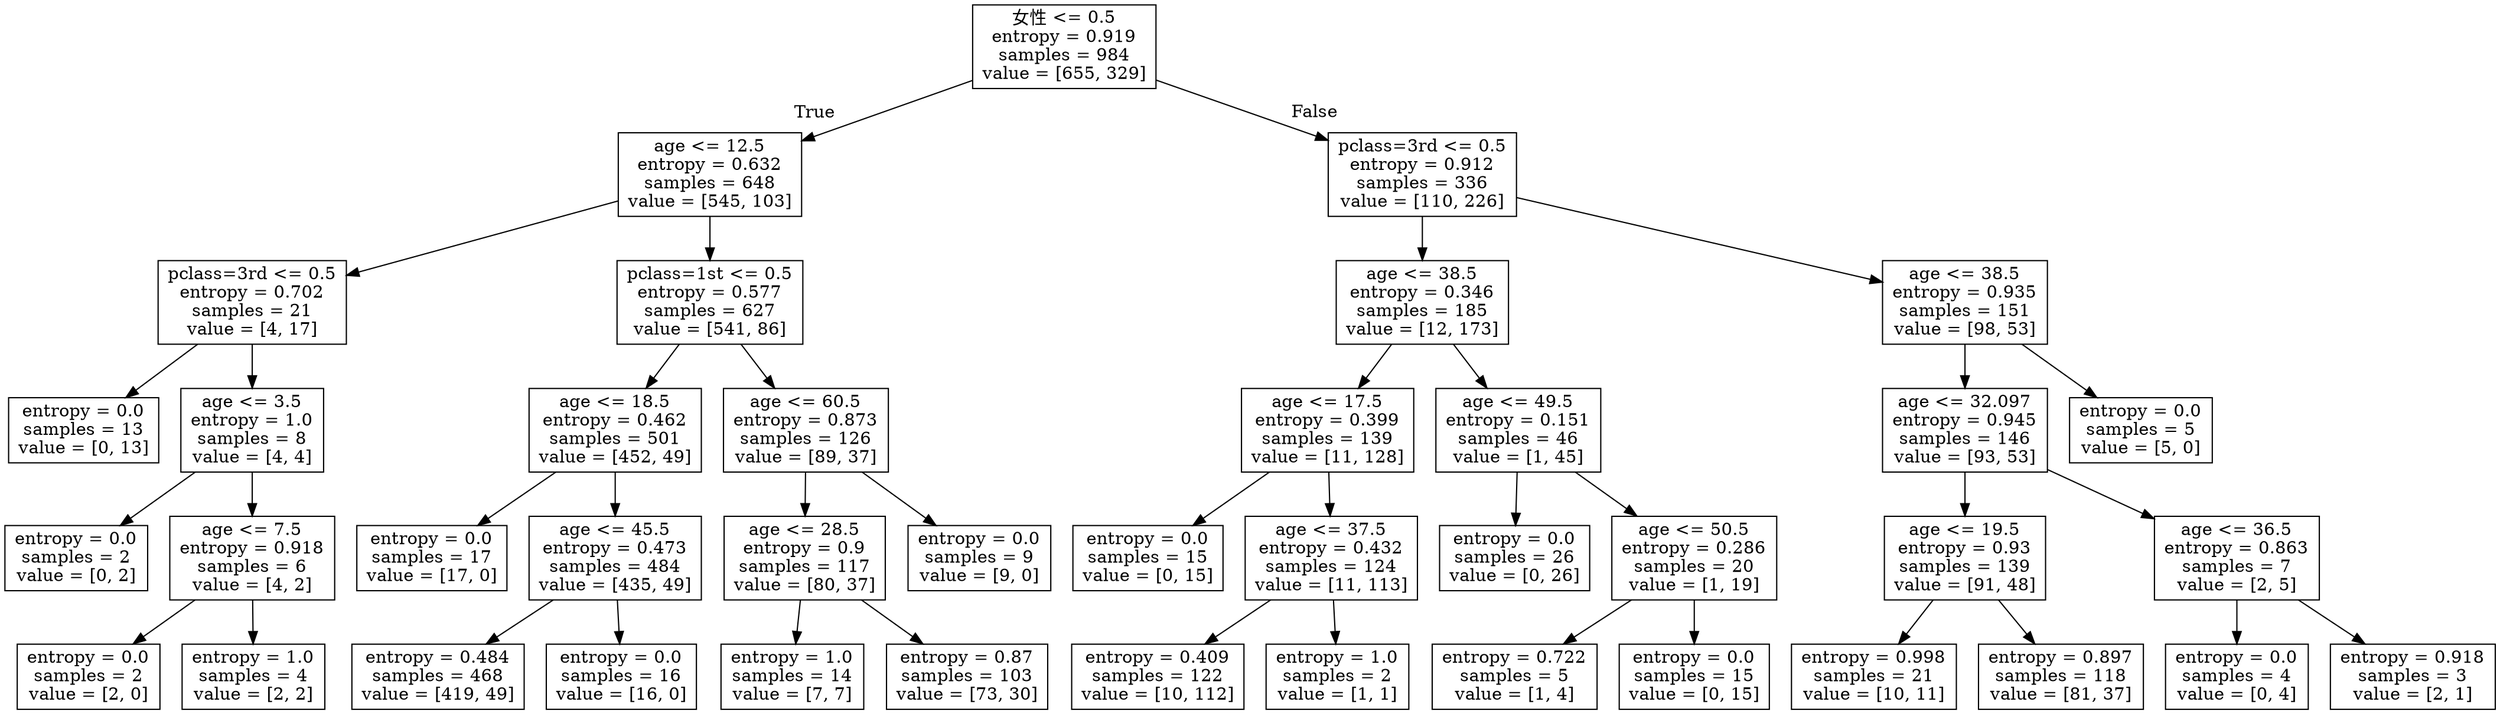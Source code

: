digraph Tree {
node [shape=box] ;
0 [label="女性 <= 0.5\nentropy = 0.919\nsamples = 984\nvalue = [655, 329]"] ;
1 [label="age <= 12.5\nentropy = 0.632\nsamples = 648\nvalue = [545, 103]"] ;
0 -> 1 [labeldistance=2.5, labelangle=45, headlabel="True"] ;
2 [label="pclass=3rd <= 0.5\nentropy = 0.702\nsamples = 21\nvalue = [4, 17]"] ;
1 -> 2 ;
3 [label="entropy = 0.0\nsamples = 13\nvalue = [0, 13]"] ;
2 -> 3 ;
4 [label="age <= 3.5\nentropy = 1.0\nsamples = 8\nvalue = [4, 4]"] ;
2 -> 4 ;
5 [label="entropy = 0.0\nsamples = 2\nvalue = [0, 2]"] ;
4 -> 5 ;
6 [label="age <= 7.5\nentropy = 0.918\nsamples = 6\nvalue = [4, 2]"] ;
4 -> 6 ;
7 [label="entropy = 0.0\nsamples = 2\nvalue = [2, 0]"] ;
6 -> 7 ;
8 [label="entropy = 1.0\nsamples = 4\nvalue = [2, 2]"] ;
6 -> 8 ;
9 [label="pclass=1st <= 0.5\nentropy = 0.577\nsamples = 627\nvalue = [541, 86]"] ;
1 -> 9 ;
10 [label="age <= 18.5\nentropy = 0.462\nsamples = 501\nvalue = [452, 49]"] ;
9 -> 10 ;
11 [label="entropy = 0.0\nsamples = 17\nvalue = [17, 0]"] ;
10 -> 11 ;
12 [label="age <= 45.5\nentropy = 0.473\nsamples = 484\nvalue = [435, 49]"] ;
10 -> 12 ;
13 [label="entropy = 0.484\nsamples = 468\nvalue = [419, 49]"] ;
12 -> 13 ;
14 [label="entropy = 0.0\nsamples = 16\nvalue = [16, 0]"] ;
12 -> 14 ;
15 [label="age <= 60.5\nentropy = 0.873\nsamples = 126\nvalue = [89, 37]"] ;
9 -> 15 ;
16 [label="age <= 28.5\nentropy = 0.9\nsamples = 117\nvalue = [80, 37]"] ;
15 -> 16 ;
17 [label="entropy = 1.0\nsamples = 14\nvalue = [7, 7]"] ;
16 -> 17 ;
18 [label="entropy = 0.87\nsamples = 103\nvalue = [73, 30]"] ;
16 -> 18 ;
19 [label="entropy = 0.0\nsamples = 9\nvalue = [9, 0]"] ;
15 -> 19 ;
20 [label="pclass=3rd <= 0.5\nentropy = 0.912\nsamples = 336\nvalue = [110, 226]"] ;
0 -> 20 [labeldistance=2.5, labelangle=-45, headlabel="False"] ;
21 [label="age <= 38.5\nentropy = 0.346\nsamples = 185\nvalue = [12, 173]"] ;
20 -> 21 ;
22 [label="age <= 17.5\nentropy = 0.399\nsamples = 139\nvalue = [11, 128]"] ;
21 -> 22 ;
23 [label="entropy = 0.0\nsamples = 15\nvalue = [0, 15]"] ;
22 -> 23 ;
24 [label="age <= 37.5\nentropy = 0.432\nsamples = 124\nvalue = [11, 113]"] ;
22 -> 24 ;
25 [label="entropy = 0.409\nsamples = 122\nvalue = [10, 112]"] ;
24 -> 25 ;
26 [label="entropy = 1.0\nsamples = 2\nvalue = [1, 1]"] ;
24 -> 26 ;
27 [label="age <= 49.5\nentropy = 0.151\nsamples = 46\nvalue = [1, 45]"] ;
21 -> 27 ;
28 [label="entropy = 0.0\nsamples = 26\nvalue = [0, 26]"] ;
27 -> 28 ;
29 [label="age <= 50.5\nentropy = 0.286\nsamples = 20\nvalue = [1, 19]"] ;
27 -> 29 ;
30 [label="entropy = 0.722\nsamples = 5\nvalue = [1, 4]"] ;
29 -> 30 ;
31 [label="entropy = 0.0\nsamples = 15\nvalue = [0, 15]"] ;
29 -> 31 ;
32 [label="age <= 38.5\nentropy = 0.935\nsamples = 151\nvalue = [98, 53]"] ;
20 -> 32 ;
33 [label="age <= 32.097\nentropy = 0.945\nsamples = 146\nvalue = [93, 53]"] ;
32 -> 33 ;
34 [label="age <= 19.5\nentropy = 0.93\nsamples = 139\nvalue = [91, 48]"] ;
33 -> 34 ;
35 [label="entropy = 0.998\nsamples = 21\nvalue = [10, 11]"] ;
34 -> 35 ;
36 [label="entropy = 0.897\nsamples = 118\nvalue = [81, 37]"] ;
34 -> 36 ;
37 [label="age <= 36.5\nentropy = 0.863\nsamples = 7\nvalue = [2, 5]"] ;
33 -> 37 ;
38 [label="entropy = 0.0\nsamples = 4\nvalue = [0, 4]"] ;
37 -> 38 ;
39 [label="entropy = 0.918\nsamples = 3\nvalue = [2, 1]"] ;
37 -> 39 ;
40 [label="entropy = 0.0\nsamples = 5\nvalue = [5, 0]"] ;
32 -> 40 ;
}
